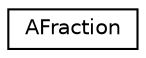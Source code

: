digraph "Graphical Class Hierarchy"
{
 // LATEX_PDF_SIZE
  edge [fontname="Helvetica",fontsize="10",labelfontname="Helvetica",labelfontsize="10"];
  node [fontname="Helvetica",fontsize="10",shape=record];
  rankdir="LR";
  Node0 [label="AFraction",height=0.2,width=0.4,color="black", fillcolor="white", style="filled",URL="$classAFraction.html",tooltip=" "];
}
